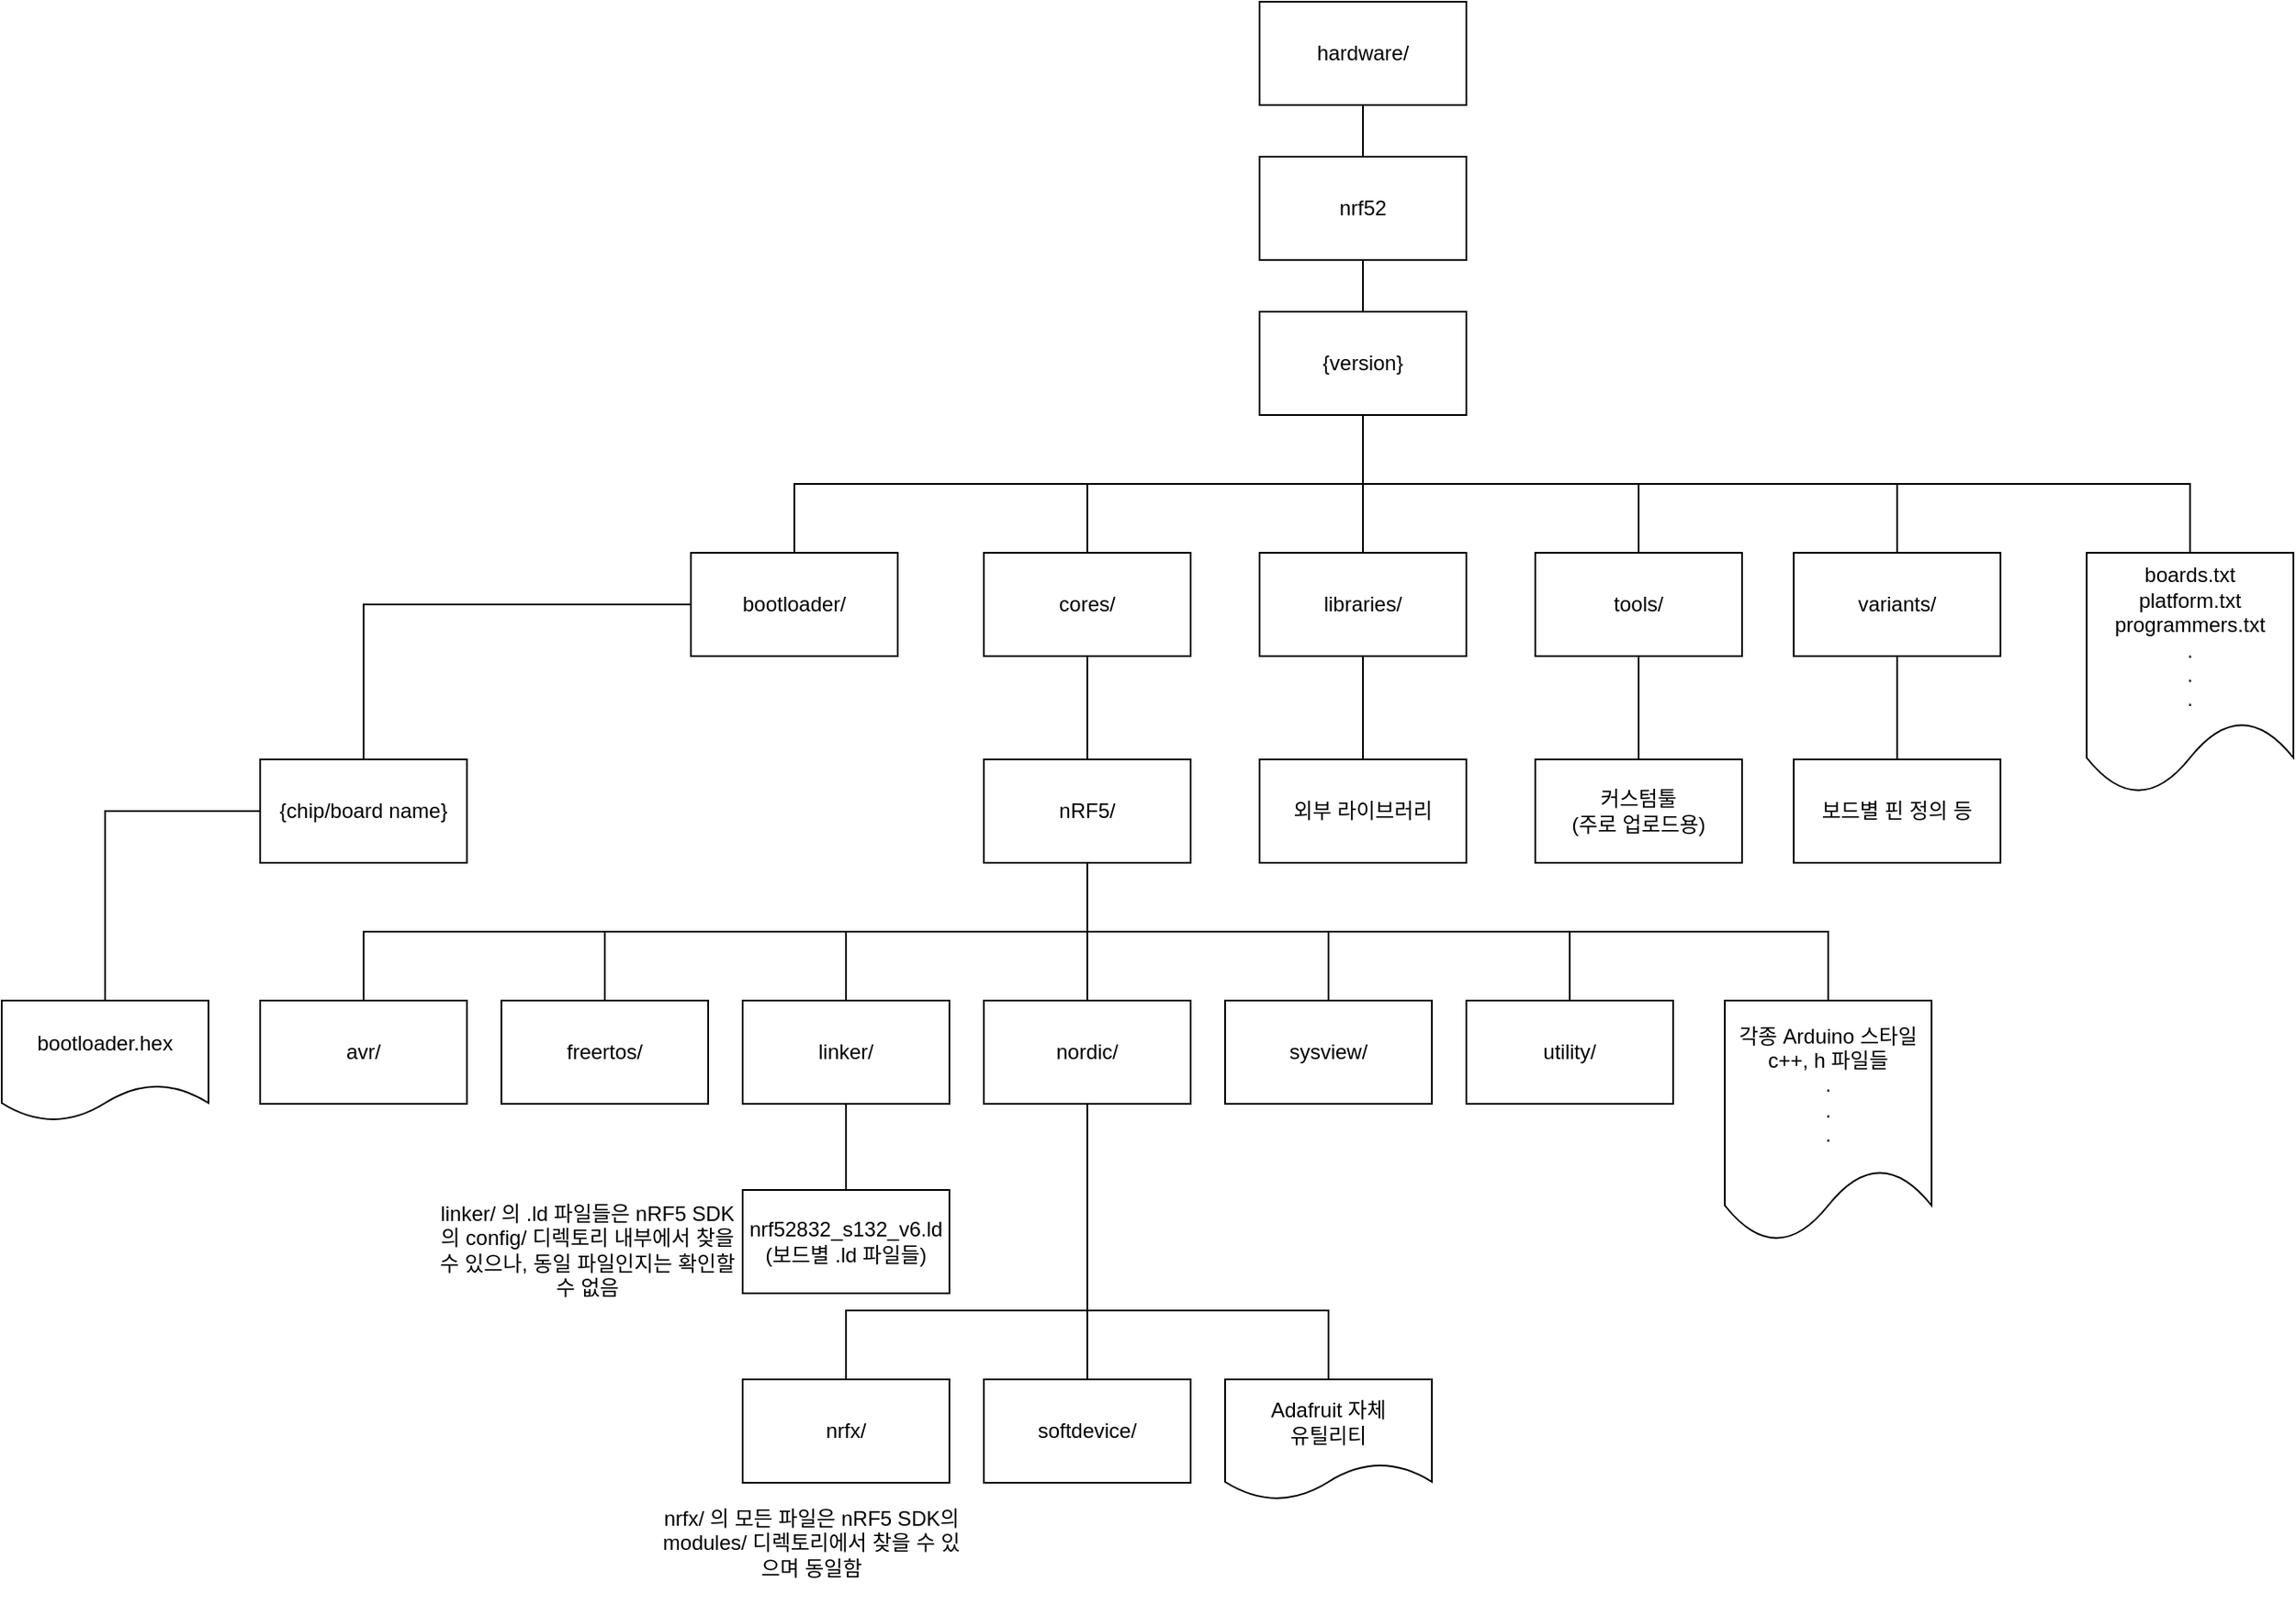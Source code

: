 <mxfile version="13.7.9" type="device"><diagram id="nvUxPxPkmrJqLL09jvOF" name="Page-1"><mxGraphModel dx="2391" dy="1093" grid="1" gridSize="10" guides="1" tooltips="1" connect="1" arrows="1" fold="1" page="1" pageScale="1" pageWidth="1169" pageHeight="827" math="0" shadow="0"><root><mxCell id="0"/><mxCell id="1" parent="0"/><mxCell id="3YnjyQWLQqFTLuxVdyEJ-12" style="edgeStyle=orthogonalEdgeStyle;rounded=0;orthogonalLoop=1;jettySize=auto;html=1;endArrow=none;endFill=0;" edge="1" parent="1" source="3YnjyQWLQqFTLuxVdyEJ-1" target="3YnjyQWLQqFTLuxVdyEJ-2"><mxGeometry relative="1" as="geometry"/></mxCell><mxCell id="3YnjyQWLQqFTLuxVdyEJ-1" value="hardware/" style="rounded=0;whiteSpace=wrap;html=1;" vertex="1" parent="1"><mxGeometry x="530" y="220" width="120" height="60" as="geometry"/></mxCell><mxCell id="3YnjyQWLQqFTLuxVdyEJ-13" style="edgeStyle=orthogonalEdgeStyle;rounded=0;orthogonalLoop=1;jettySize=auto;html=1;endArrow=none;endFill=0;" edge="1" parent="1" source="3YnjyQWLQqFTLuxVdyEJ-2" target="3YnjyQWLQqFTLuxVdyEJ-3"><mxGeometry relative="1" as="geometry"/></mxCell><mxCell id="3YnjyQWLQqFTLuxVdyEJ-2" value="nrf52" style="rounded=0;whiteSpace=wrap;html=1;" vertex="1" parent="1"><mxGeometry x="530" y="310" width="120" height="60" as="geometry"/></mxCell><mxCell id="3YnjyQWLQqFTLuxVdyEJ-21" style="edgeStyle=orthogonalEdgeStyle;rounded=0;orthogonalLoop=1;jettySize=auto;html=1;exitX=0.5;exitY=1;exitDx=0;exitDy=0;endArrow=none;endFill=0;" edge="1" parent="1" source="3YnjyQWLQqFTLuxVdyEJ-3" target="3YnjyQWLQqFTLuxVdyEJ-4"><mxGeometry relative="1" as="geometry"/></mxCell><mxCell id="3YnjyQWLQqFTLuxVdyEJ-22" style="edgeStyle=orthogonalEdgeStyle;rounded=0;orthogonalLoop=1;jettySize=auto;html=1;exitX=0.5;exitY=1;exitDx=0;exitDy=0;entryX=0.5;entryY=0;entryDx=0;entryDy=0;endArrow=none;endFill=0;" edge="1" parent="1" source="3YnjyQWLQqFTLuxVdyEJ-3" target="3YnjyQWLQqFTLuxVdyEJ-5"><mxGeometry relative="1" as="geometry"/></mxCell><mxCell id="3YnjyQWLQqFTLuxVdyEJ-23" style="edgeStyle=orthogonalEdgeStyle;rounded=0;orthogonalLoop=1;jettySize=auto;html=1;exitX=0.5;exitY=1;exitDx=0;exitDy=0;entryX=0.5;entryY=0;entryDx=0;entryDy=0;endArrow=none;endFill=0;" edge="1" parent="1" source="3YnjyQWLQqFTLuxVdyEJ-3" target="3YnjyQWLQqFTLuxVdyEJ-6"><mxGeometry relative="1" as="geometry"/></mxCell><mxCell id="3YnjyQWLQqFTLuxVdyEJ-24" style="edgeStyle=orthogonalEdgeStyle;rounded=0;orthogonalLoop=1;jettySize=auto;html=1;exitX=0.5;exitY=1;exitDx=0;exitDy=0;entryX=0.5;entryY=0;entryDx=0;entryDy=0;endArrow=none;endFill=0;" edge="1" parent="1" source="3YnjyQWLQqFTLuxVdyEJ-3" target="3YnjyQWLQqFTLuxVdyEJ-8"><mxGeometry relative="1" as="geometry"/></mxCell><mxCell id="3YnjyQWLQqFTLuxVdyEJ-25" style="edgeStyle=orthogonalEdgeStyle;rounded=0;orthogonalLoop=1;jettySize=auto;html=1;exitX=0.5;exitY=1;exitDx=0;exitDy=0;endArrow=none;endFill=0;" edge="1" parent="1" source="3YnjyQWLQqFTLuxVdyEJ-3" target="3YnjyQWLQqFTLuxVdyEJ-9"><mxGeometry relative="1" as="geometry"/></mxCell><mxCell id="3YnjyQWLQqFTLuxVdyEJ-26" style="edgeStyle=orthogonalEdgeStyle;rounded=0;orthogonalLoop=1;jettySize=auto;html=1;exitX=0.5;exitY=1;exitDx=0;exitDy=0;entryX=0.5;entryY=0;entryDx=0;entryDy=0;endArrow=none;endFill=0;" edge="1" parent="1" source="3YnjyQWLQqFTLuxVdyEJ-3" target="3YnjyQWLQqFTLuxVdyEJ-11"><mxGeometry relative="1" as="geometry"/></mxCell><mxCell id="3YnjyQWLQqFTLuxVdyEJ-3" value="{version}" style="rounded=0;whiteSpace=wrap;html=1;" vertex="1" parent="1"><mxGeometry x="530" y="400" width="120" height="60" as="geometry"/></mxCell><mxCell id="3YnjyQWLQqFTLuxVdyEJ-66" style="edgeStyle=orthogonalEdgeStyle;rounded=0;orthogonalLoop=1;jettySize=auto;html=1;exitX=0;exitY=0.5;exitDx=0;exitDy=0;entryX=0.5;entryY=0;entryDx=0;entryDy=0;endArrow=none;endFill=0;" edge="1" parent="1" source="3YnjyQWLQqFTLuxVdyEJ-4" target="3YnjyQWLQqFTLuxVdyEJ-42"><mxGeometry relative="1" as="geometry"/></mxCell><mxCell id="3YnjyQWLQqFTLuxVdyEJ-4" value="bootloader/" style="rounded=0;whiteSpace=wrap;html=1;" vertex="1" parent="1"><mxGeometry x="200" y="540" width="120" height="60" as="geometry"/></mxCell><mxCell id="3YnjyQWLQqFTLuxVdyEJ-27" style="edgeStyle=orthogonalEdgeStyle;rounded=0;orthogonalLoop=1;jettySize=auto;html=1;exitX=0.5;exitY=1;exitDx=0;exitDy=0;entryX=0.5;entryY=0;entryDx=0;entryDy=0;endArrow=none;endFill=0;" edge="1" parent="1" source="3YnjyQWLQqFTLuxVdyEJ-5" target="3YnjyQWLQqFTLuxVdyEJ-20"><mxGeometry relative="1" as="geometry"/></mxCell><mxCell id="3YnjyQWLQqFTLuxVdyEJ-5" value="cores/" style="rounded=0;whiteSpace=wrap;html=1;" vertex="1" parent="1"><mxGeometry x="370" y="540" width="120" height="60" as="geometry"/></mxCell><mxCell id="3YnjyQWLQqFTLuxVdyEJ-50" style="edgeStyle=orthogonalEdgeStyle;rounded=0;orthogonalLoop=1;jettySize=auto;html=1;exitX=0.5;exitY=1;exitDx=0;exitDy=0;entryX=0.5;entryY=0;entryDx=0;entryDy=0;endArrow=none;endFill=0;" edge="1" parent="1" source="3YnjyQWLQqFTLuxVdyEJ-6" target="3YnjyQWLQqFTLuxVdyEJ-46"><mxGeometry relative="1" as="geometry"/></mxCell><mxCell id="3YnjyQWLQqFTLuxVdyEJ-6" value="libraries/" style="rounded=0;whiteSpace=wrap;html=1;" vertex="1" parent="1"><mxGeometry x="530" y="540" width="120" height="60" as="geometry"/></mxCell><mxCell id="3YnjyQWLQqFTLuxVdyEJ-7" value="libraries/" style="rounded=0;whiteSpace=wrap;html=1;" vertex="1" parent="1"><mxGeometry x="690" y="540" width="120" height="60" as="geometry"/></mxCell><mxCell id="3YnjyQWLQqFTLuxVdyEJ-51" style="edgeStyle=orthogonalEdgeStyle;rounded=0;orthogonalLoop=1;jettySize=auto;html=1;exitX=0.5;exitY=1;exitDx=0;exitDy=0;entryX=0.5;entryY=0;entryDx=0;entryDy=0;endArrow=none;endFill=0;" edge="1" parent="1" source="3YnjyQWLQqFTLuxVdyEJ-8" target="3YnjyQWLQqFTLuxVdyEJ-48"><mxGeometry relative="1" as="geometry"/></mxCell><mxCell id="3YnjyQWLQqFTLuxVdyEJ-8" value="tools/" style="rounded=0;whiteSpace=wrap;html=1;" vertex="1" parent="1"><mxGeometry x="690" y="540" width="120" height="60" as="geometry"/></mxCell><mxCell id="3YnjyQWLQqFTLuxVdyEJ-52" style="edgeStyle=orthogonalEdgeStyle;rounded=0;orthogonalLoop=1;jettySize=auto;html=1;exitX=0.5;exitY=1;exitDx=0;exitDy=0;entryX=0.5;entryY=0;entryDx=0;entryDy=0;endArrow=none;endFill=0;" edge="1" parent="1" source="3YnjyQWLQqFTLuxVdyEJ-9" target="3YnjyQWLQqFTLuxVdyEJ-49"><mxGeometry relative="1" as="geometry"/></mxCell><mxCell id="3YnjyQWLQqFTLuxVdyEJ-9" value="variants/" style="rounded=0;whiteSpace=wrap;html=1;" vertex="1" parent="1"><mxGeometry x="840" y="540" width="120" height="60" as="geometry"/></mxCell><mxCell id="3YnjyQWLQqFTLuxVdyEJ-11" value="&lt;span&gt;boards.txt&lt;/span&gt;&lt;br&gt;&lt;span&gt;platform.txt&lt;/span&gt;&lt;br&gt;&lt;span&gt;programmers.txt&lt;/span&gt;&lt;br&gt;&lt;span&gt;.&lt;/span&gt;&lt;br&gt;&lt;span&gt;.&lt;/span&gt;&lt;br&gt;&lt;span&gt;.&lt;/span&gt;" style="shape=document;whiteSpace=wrap;html=1;boundedLbl=1;" vertex="1" parent="1"><mxGeometry x="1010" y="540" width="120" height="140" as="geometry"/></mxCell><mxCell id="3YnjyQWLQqFTLuxVdyEJ-35" style="edgeStyle=orthogonalEdgeStyle;rounded=0;orthogonalLoop=1;jettySize=auto;html=1;exitX=0.5;exitY=1;exitDx=0;exitDy=0;entryX=0.5;entryY=0;entryDx=0;entryDy=0;endArrow=none;endFill=0;" edge="1" parent="1" source="3YnjyQWLQqFTLuxVdyEJ-20" target="3YnjyQWLQqFTLuxVdyEJ-32"><mxGeometry relative="1" as="geometry"/></mxCell><mxCell id="3YnjyQWLQqFTLuxVdyEJ-36" style="edgeStyle=orthogonalEdgeStyle;rounded=0;orthogonalLoop=1;jettySize=auto;html=1;exitX=0.5;exitY=1;exitDx=0;exitDy=0;entryX=0.5;entryY=0;entryDx=0;entryDy=0;endArrow=none;endFill=0;" edge="1" parent="1" source="3YnjyQWLQqFTLuxVdyEJ-20" target="3YnjyQWLQqFTLuxVdyEJ-30"><mxGeometry relative="1" as="geometry"/></mxCell><mxCell id="3YnjyQWLQqFTLuxVdyEJ-37" style="edgeStyle=orthogonalEdgeStyle;rounded=0;orthogonalLoop=1;jettySize=auto;html=1;exitX=0.5;exitY=1;exitDx=0;exitDy=0;entryX=0.5;entryY=0;entryDx=0;entryDy=0;endArrow=none;endFill=0;" edge="1" parent="1" source="3YnjyQWLQqFTLuxVdyEJ-20" target="3YnjyQWLQqFTLuxVdyEJ-29"><mxGeometry relative="1" as="geometry"/></mxCell><mxCell id="3YnjyQWLQqFTLuxVdyEJ-38" style="edgeStyle=orthogonalEdgeStyle;rounded=0;orthogonalLoop=1;jettySize=auto;html=1;exitX=0.5;exitY=1;exitDx=0;exitDy=0;entryX=0.5;entryY=0;entryDx=0;entryDy=0;endArrow=none;endFill=0;" edge="1" parent="1" source="3YnjyQWLQqFTLuxVdyEJ-20" target="3YnjyQWLQqFTLuxVdyEJ-28"><mxGeometry relative="1" as="geometry"/></mxCell><mxCell id="3YnjyQWLQqFTLuxVdyEJ-39" style="edgeStyle=orthogonalEdgeStyle;rounded=0;orthogonalLoop=1;jettySize=auto;html=1;exitX=0.5;exitY=1;exitDx=0;exitDy=0;entryX=0.5;entryY=0;entryDx=0;entryDy=0;endArrow=none;endFill=0;" edge="1" parent="1" source="3YnjyQWLQqFTLuxVdyEJ-20" target="3YnjyQWLQqFTLuxVdyEJ-31"><mxGeometry relative="1" as="geometry"/></mxCell><mxCell id="3YnjyQWLQqFTLuxVdyEJ-40" style="edgeStyle=orthogonalEdgeStyle;rounded=0;orthogonalLoop=1;jettySize=auto;html=1;exitX=0.5;exitY=1;exitDx=0;exitDy=0;entryX=0.5;entryY=0;entryDx=0;entryDy=0;endArrow=none;endFill=0;" edge="1" parent="1" source="3YnjyQWLQqFTLuxVdyEJ-20" target="3YnjyQWLQqFTLuxVdyEJ-33"><mxGeometry relative="1" as="geometry"/></mxCell><mxCell id="3YnjyQWLQqFTLuxVdyEJ-41" style="edgeStyle=orthogonalEdgeStyle;rounded=0;orthogonalLoop=1;jettySize=auto;html=1;exitX=0.5;exitY=1;exitDx=0;exitDy=0;entryX=0.5;entryY=0;entryDx=0;entryDy=0;endArrow=none;endFill=0;" edge="1" parent="1" source="3YnjyQWLQqFTLuxVdyEJ-20" target="3YnjyQWLQqFTLuxVdyEJ-34"><mxGeometry relative="1" as="geometry"/></mxCell><mxCell id="3YnjyQWLQqFTLuxVdyEJ-20" value="nRF5/" style="rounded=0;whiteSpace=wrap;html=1;" vertex="1" parent="1"><mxGeometry x="370" y="660" width="120" height="60" as="geometry"/></mxCell><mxCell id="3YnjyQWLQqFTLuxVdyEJ-59" style="edgeStyle=orthogonalEdgeStyle;rounded=0;orthogonalLoop=1;jettySize=auto;html=1;exitX=0.5;exitY=1;exitDx=0;exitDy=0;entryX=0.5;entryY=0;entryDx=0;entryDy=0;endArrow=none;endFill=0;" edge="1" parent="1" source="3YnjyQWLQqFTLuxVdyEJ-28" target="3YnjyQWLQqFTLuxVdyEJ-54"><mxGeometry relative="1" as="geometry"><Array as="points"><mxPoint x="430" y="980"/><mxPoint x="290" y="980"/></Array></mxGeometry></mxCell><mxCell id="3YnjyQWLQqFTLuxVdyEJ-60" style="edgeStyle=orthogonalEdgeStyle;rounded=0;orthogonalLoop=1;jettySize=auto;html=1;exitX=0.5;exitY=1;exitDx=0;exitDy=0;entryX=0.5;entryY=0;entryDx=0;entryDy=0;endArrow=none;endFill=0;" edge="1" parent="1" source="3YnjyQWLQqFTLuxVdyEJ-28" target="3YnjyQWLQqFTLuxVdyEJ-55"><mxGeometry relative="1" as="geometry"/></mxCell><mxCell id="3YnjyQWLQqFTLuxVdyEJ-61" style="edgeStyle=orthogonalEdgeStyle;rounded=0;orthogonalLoop=1;jettySize=auto;html=1;exitX=0.5;exitY=1;exitDx=0;exitDy=0;entryX=0.5;entryY=0;entryDx=0;entryDy=0;endArrow=none;endFill=0;" edge="1" parent="1" source="3YnjyQWLQqFTLuxVdyEJ-28" target="3YnjyQWLQqFTLuxVdyEJ-57"><mxGeometry relative="1" as="geometry"><Array as="points"><mxPoint x="430" y="980"/><mxPoint x="570" y="980"/></Array></mxGeometry></mxCell><mxCell id="3YnjyQWLQqFTLuxVdyEJ-28" value="nordic/" style="rounded=0;whiteSpace=wrap;html=1;" vertex="1" parent="1"><mxGeometry x="370" y="800" width="120" height="60" as="geometry"/></mxCell><mxCell id="3YnjyQWLQqFTLuxVdyEJ-58" style="edgeStyle=orthogonalEdgeStyle;rounded=0;orthogonalLoop=1;jettySize=auto;html=1;exitX=0.5;exitY=1;exitDx=0;exitDy=0;entryX=0.5;entryY=0;entryDx=0;entryDy=0;endArrow=none;endFill=0;" edge="1" parent="1" source="3YnjyQWLQqFTLuxVdyEJ-29" target="3YnjyQWLQqFTLuxVdyEJ-53"><mxGeometry relative="1" as="geometry"/></mxCell><mxCell id="3YnjyQWLQqFTLuxVdyEJ-29" value="linker/" style="rounded=0;whiteSpace=wrap;html=1;" vertex="1" parent="1"><mxGeometry x="230" y="800" width="120" height="60" as="geometry"/></mxCell><mxCell id="3YnjyQWLQqFTLuxVdyEJ-30" value="freertos/" style="rounded=0;whiteSpace=wrap;html=1;" vertex="1" parent="1"><mxGeometry x="90" y="800" width="120" height="60" as="geometry"/></mxCell><mxCell id="3YnjyQWLQqFTLuxVdyEJ-31" value="sysview/" style="rounded=0;whiteSpace=wrap;html=1;" vertex="1" parent="1"><mxGeometry x="510" y="800" width="120" height="60" as="geometry"/></mxCell><mxCell id="3YnjyQWLQqFTLuxVdyEJ-32" value="avr/" style="rounded=0;whiteSpace=wrap;html=1;" vertex="1" parent="1"><mxGeometry x="-50" y="800" width="120" height="60" as="geometry"/></mxCell><mxCell id="3YnjyQWLQqFTLuxVdyEJ-33" value="utility/" style="rounded=0;whiteSpace=wrap;html=1;" vertex="1" parent="1"><mxGeometry x="650" y="800" width="120" height="60" as="geometry"/></mxCell><mxCell id="3YnjyQWLQqFTLuxVdyEJ-34" value="각종 Arduino 스타일&lt;br&gt;c++, h 파일들&lt;br&gt;.&lt;br&gt;.&lt;br&gt;." style="shape=document;whiteSpace=wrap;html=1;boundedLbl=1;" vertex="1" parent="1"><mxGeometry x="800" y="800" width="120" height="140" as="geometry"/></mxCell><mxCell id="3YnjyQWLQqFTLuxVdyEJ-65" style="edgeStyle=orthogonalEdgeStyle;rounded=0;orthogonalLoop=1;jettySize=auto;html=1;exitX=0;exitY=0.5;exitDx=0;exitDy=0;entryX=0.5;entryY=0;entryDx=0;entryDy=0;endArrow=none;endFill=0;" edge="1" parent="1" source="3YnjyQWLQqFTLuxVdyEJ-42" target="3YnjyQWLQqFTLuxVdyEJ-64"><mxGeometry relative="1" as="geometry"/></mxCell><mxCell id="3YnjyQWLQqFTLuxVdyEJ-42" value="{chip/board name}" style="rounded=0;whiteSpace=wrap;html=1;" vertex="1" parent="1"><mxGeometry x="-50" y="660" width="120" height="60" as="geometry"/></mxCell><mxCell id="3YnjyQWLQqFTLuxVdyEJ-46" value="외부 라이브러리" style="rounded=0;whiteSpace=wrap;html=1;" vertex="1" parent="1"><mxGeometry x="530" y="660" width="120" height="60" as="geometry"/></mxCell><mxCell id="3YnjyQWLQqFTLuxVdyEJ-48" value="커스텀툴&lt;br&gt;(주로 업로드용)" style="rounded=0;whiteSpace=wrap;html=1;" vertex="1" parent="1"><mxGeometry x="690" y="660" width="120" height="60" as="geometry"/></mxCell><mxCell id="3YnjyQWLQqFTLuxVdyEJ-49" value="보드별 핀 정의 등" style="rounded=0;whiteSpace=wrap;html=1;" vertex="1" parent="1"><mxGeometry x="840" y="660" width="120" height="60" as="geometry"/></mxCell><mxCell id="3YnjyQWLQqFTLuxVdyEJ-53" value="nrf52832_s132_v6.ld&lt;br&gt;(보드별 .ld 파일들)" style="rounded=0;whiteSpace=wrap;html=1;" vertex="1" parent="1"><mxGeometry x="230" y="910" width="120" height="60" as="geometry"/></mxCell><mxCell id="3YnjyQWLQqFTLuxVdyEJ-54" value="nrfx/" style="rounded=0;whiteSpace=wrap;html=1;" vertex="1" parent="1"><mxGeometry x="230" y="1020" width="120" height="60" as="geometry"/></mxCell><mxCell id="3YnjyQWLQqFTLuxVdyEJ-55" value="softdevice/" style="rounded=0;whiteSpace=wrap;html=1;" vertex="1" parent="1"><mxGeometry x="370" y="1020" width="120" height="60" as="geometry"/></mxCell><mxCell id="3YnjyQWLQqFTLuxVdyEJ-57" value="Adafruit 자체&lt;br&gt;유틸리티" style="shape=document;whiteSpace=wrap;html=1;boundedLbl=1;" vertex="1" parent="1"><mxGeometry x="510" y="1020" width="120" height="70" as="geometry"/></mxCell><mxCell id="3YnjyQWLQqFTLuxVdyEJ-62" value="nrfx/ 의 모든 파일은 nRF5 SDK의 modules/ 디렉토리에서 찾을 수 있으며 동일함" style="text;html=1;strokeColor=none;fillColor=none;align=center;verticalAlign=middle;whiteSpace=wrap;rounded=0;" vertex="1" parent="1"><mxGeometry x="180" y="1080" width="180" height="70" as="geometry"/></mxCell><mxCell id="3YnjyQWLQqFTLuxVdyEJ-63" value="linker/ 의 .ld 파일들은 nRF5 SDK의 config/ 디렉토리 내부에서 찾을 수 있으나, 동일 파일인지는 확인할 수 없음" style="text;html=1;strokeColor=none;fillColor=none;align=center;verticalAlign=middle;whiteSpace=wrap;rounded=0;" vertex="1" parent="1"><mxGeometry x="50" y="910" width="180" height="70" as="geometry"/></mxCell><mxCell id="3YnjyQWLQqFTLuxVdyEJ-64" value="bootloader.hex" style="shape=document;whiteSpace=wrap;html=1;boundedLbl=1;" vertex="1" parent="1"><mxGeometry x="-200" y="800" width="120" height="70" as="geometry"/></mxCell></root></mxGraphModel></diagram></mxfile>